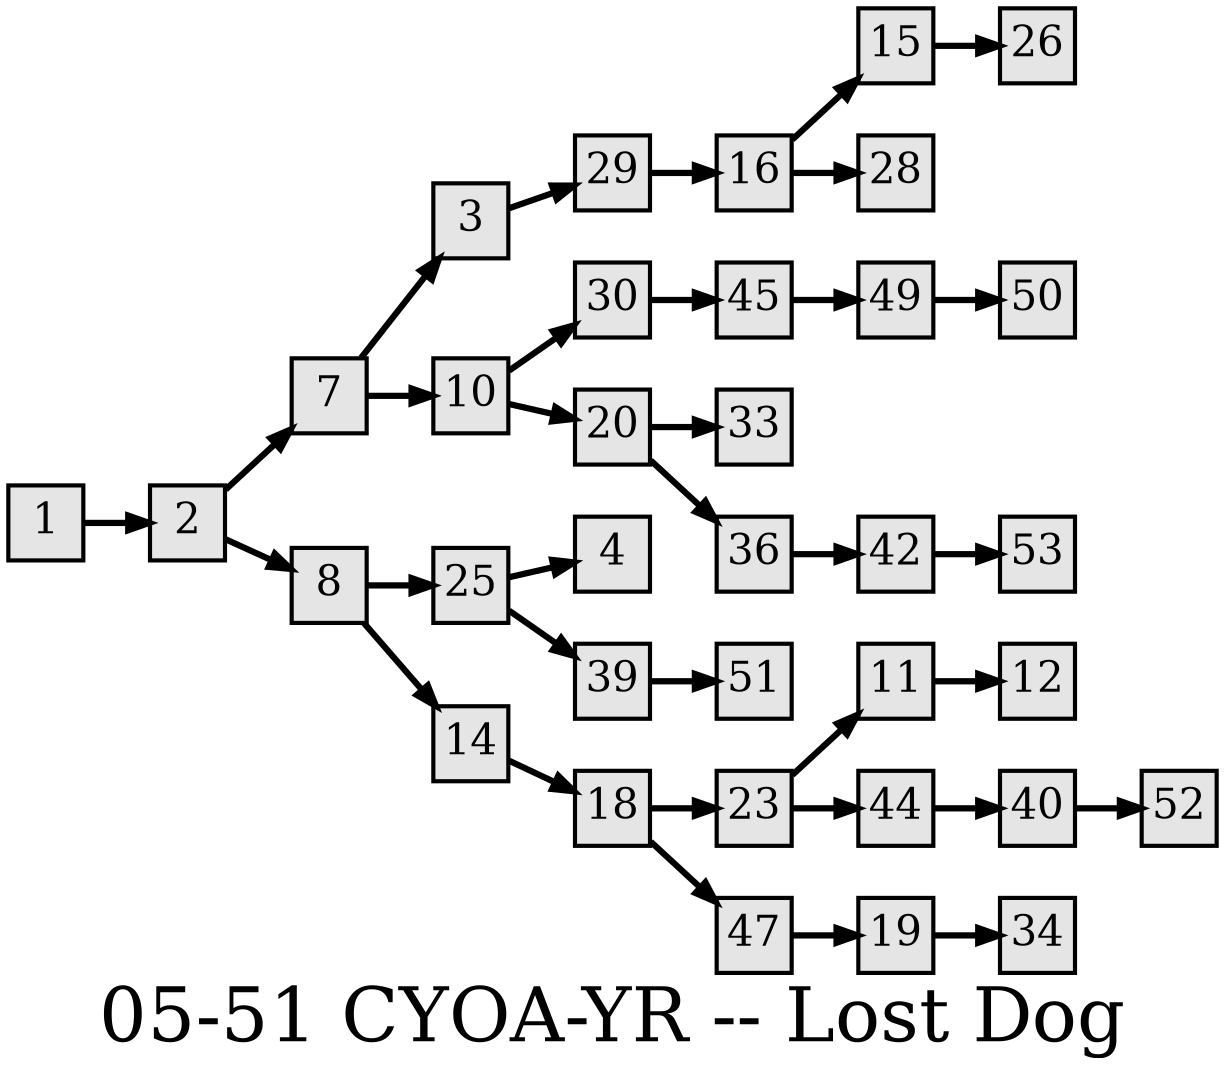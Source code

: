 digraph g{
  graph [ label="05-51 CYOA-YR -- Lost Dog" rankdir=LR, ordering=out, fontsize=36, nodesep="0.35", ranksep="0.45"];
  node  [shape=rect, penwidth=2, fontsize=20, style=filled, fillcolor=grey90, margin="0,0", labelfloat=true, regular=true, fixedsize=true];
  edge  [labelfloat=true, penwidth=3, fontsize=12];

  1 -> 2;
  2 -> 7;
  2 -> 8;
  3 -> 29;
  7 -> 3;
  7 -> 10;
  8 -> 25;
  8 -> 14;
  10 -> 30;
  10 -> 20;
  11 -> 12;
  14 -> 18;
  15 -> 26;
  16 -> 15;
  16 -> 28;
  18 -> 23;
  18 -> 47;
  19 -> 34;
  20 -> 33;
  20 -> 36;
  23 -> 11;
  23 -> 44;
  25 -> 4;
  25 -> 39;
  29 -> 16;
  30 -> 45;
  36 -> 42;
  39 -> 51;
  40 -> 52;
  42 -> 53;
  44 -> 40;
  45 -> 49;
  47 -> 19;
  49 -> 50;
}

